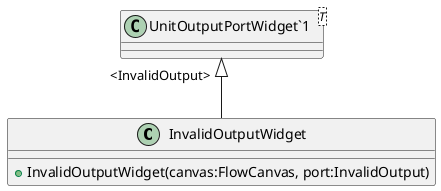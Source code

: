 @startuml
class InvalidOutputWidget {
    + InvalidOutputWidget(canvas:FlowCanvas, port:InvalidOutput)
}
class "UnitOutputPortWidget`1"<T> {
}
"UnitOutputPortWidget`1" "<InvalidOutput>" <|-- InvalidOutputWidget
@enduml
